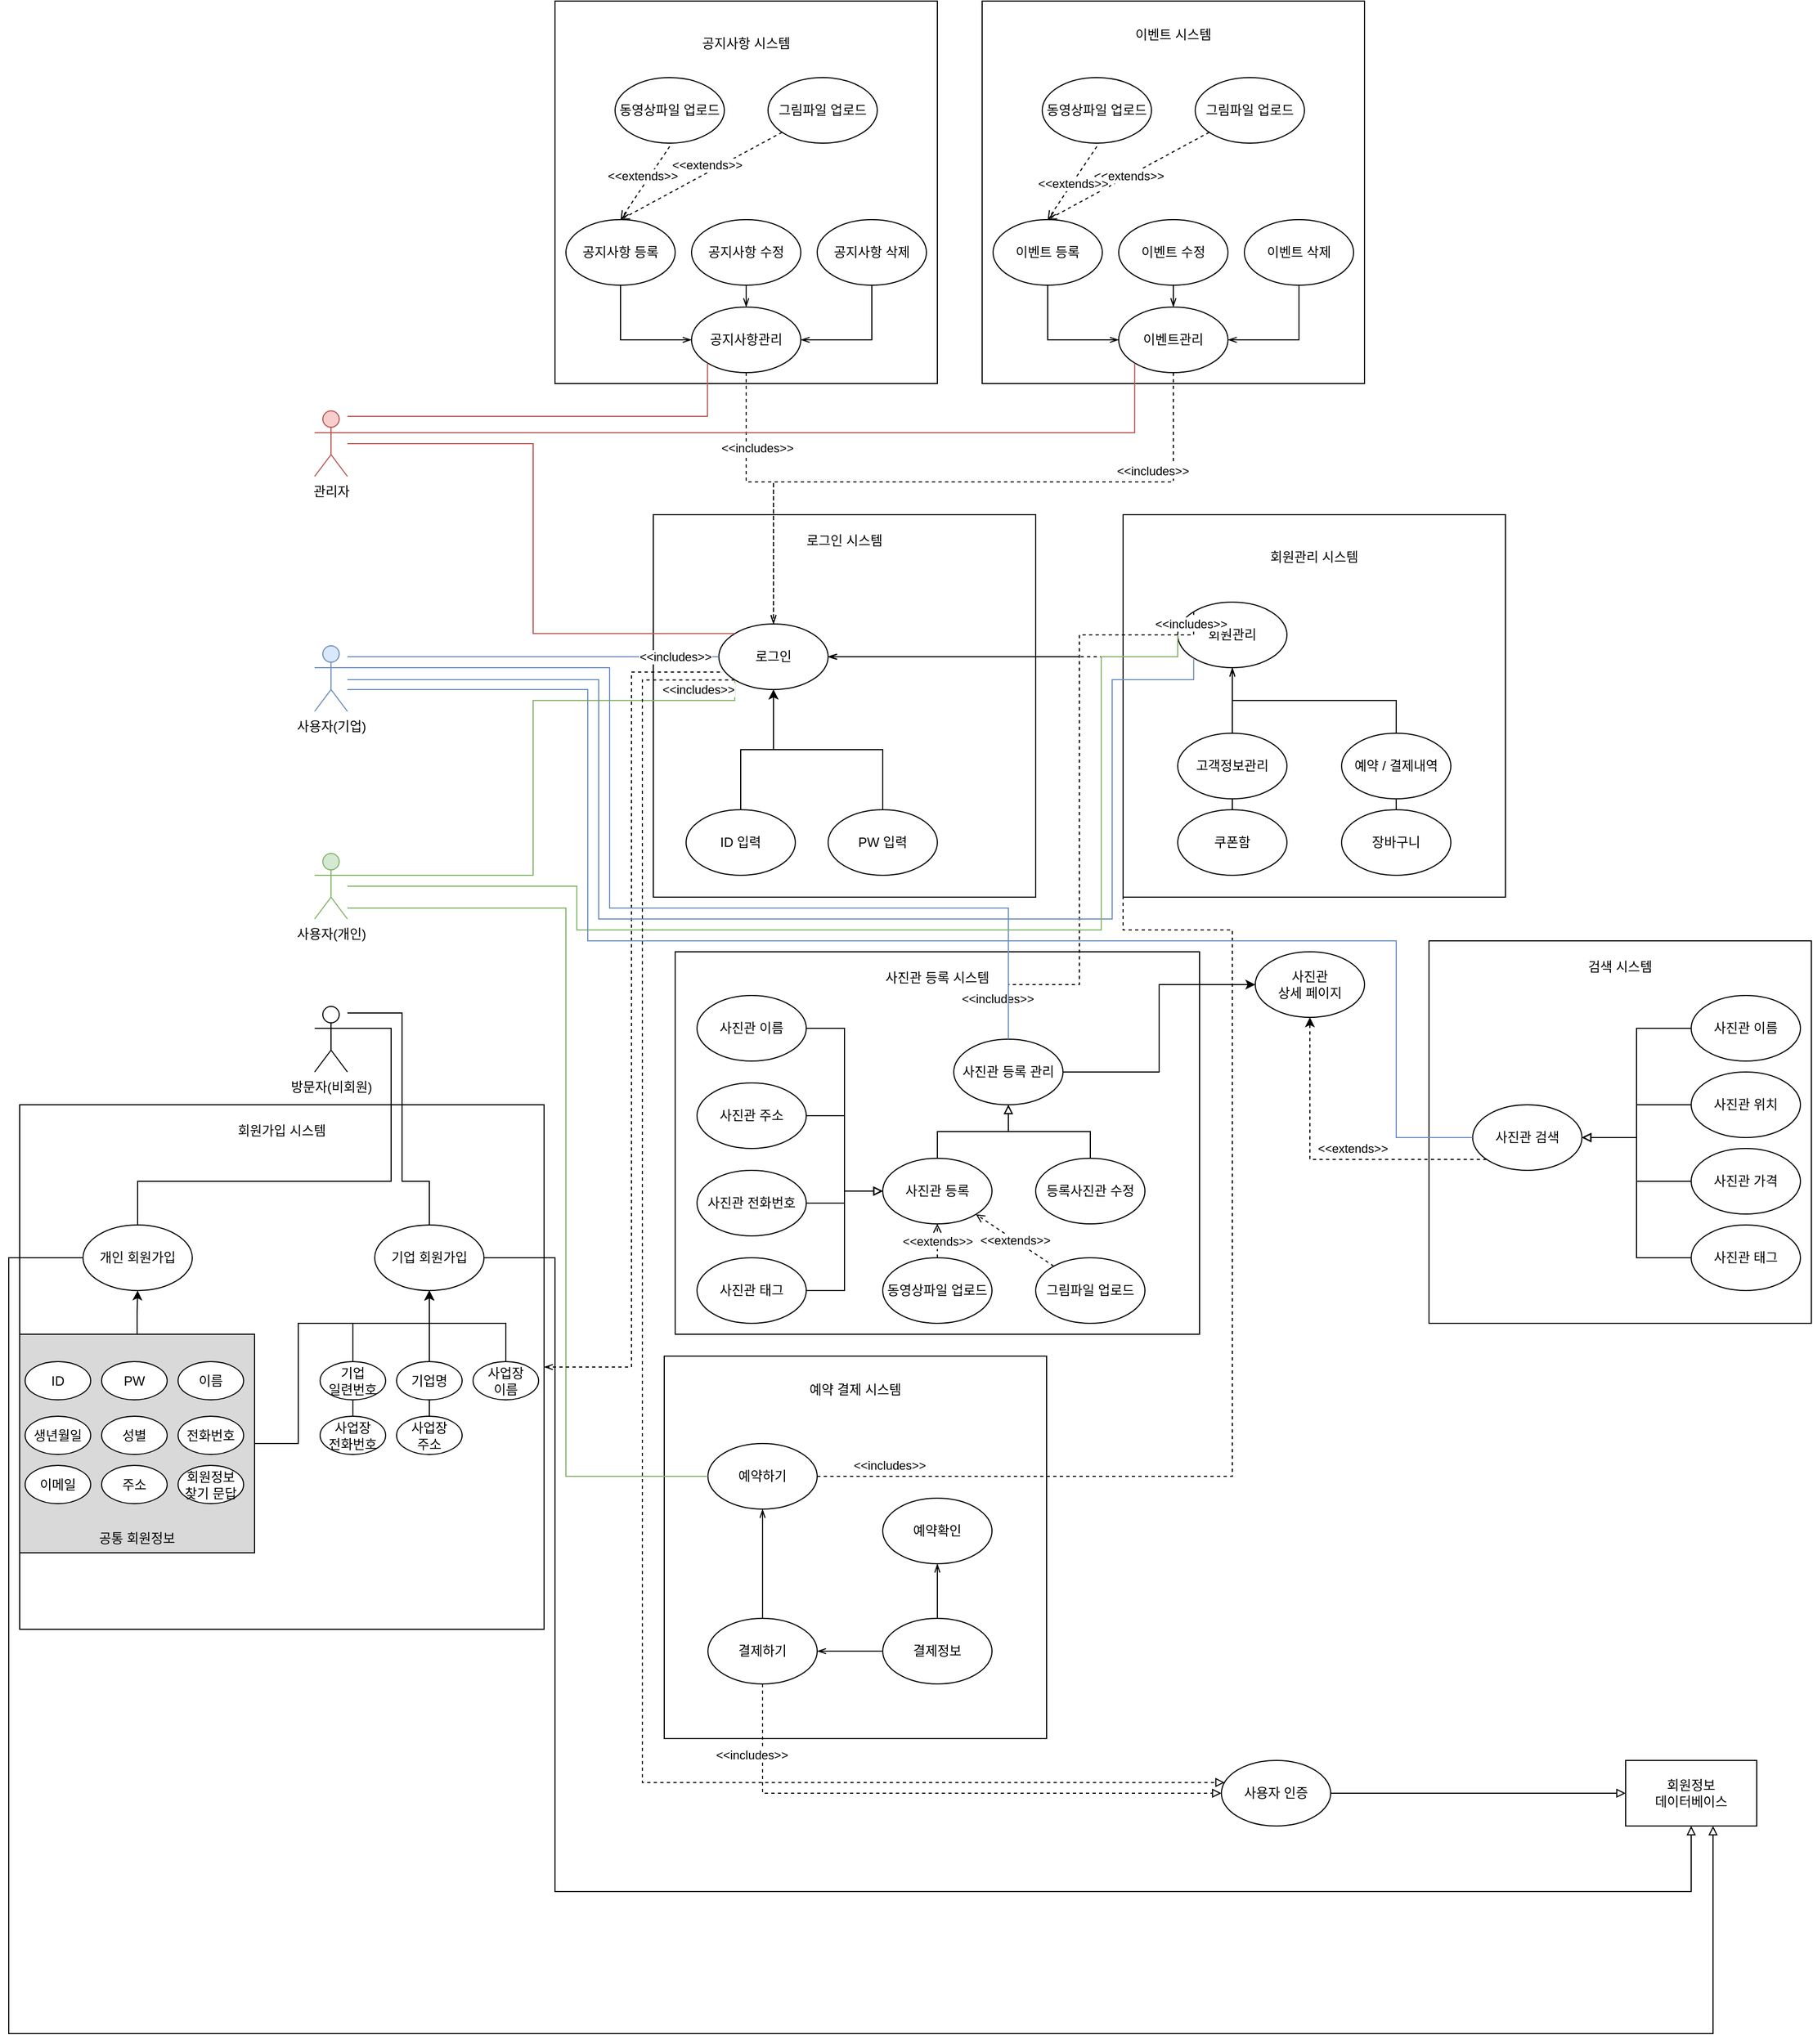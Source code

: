 <mxfile version="14.7.4" type="device"><diagram id="x9qQcysAkOWrziMEqkm0" name="Page-1"><mxGraphModel dx="1955" dy="1703" grid="1" gridSize="10" guides="1" tooltips="1" connect="1" arrows="1" fold="1" page="1" pageScale="1" pageWidth="2000" pageHeight="2000" math="0" shadow="0"><root><mxCell id="0"/><mxCell id="1" parent="0"/><mxCell id="ls3G6-UXliYWDtxMFKxT-74" value="" style="group" vertex="1" connectable="0" parent="1"><mxGeometry x="690" y="540" width="350" height="350" as="geometry"/></mxCell><mxCell id="ls3G6-UXliYWDtxMFKxT-31" value="로그인 시스템&lt;br&gt;&lt;br&gt;&lt;br&gt;&lt;br&gt;&lt;br&gt;&lt;br&gt;&lt;br&gt;&lt;br&gt;&lt;br&gt;&lt;br&gt;&lt;br&gt;&lt;br&gt;&lt;br&gt;&lt;br&gt;&lt;br&gt;&lt;br&gt;&lt;br&gt;&lt;br&gt;&lt;br&gt;&lt;br&gt;&lt;br&gt;&lt;br&gt;" style="rounded=0;whiteSpace=wrap;html=1;" vertex="1" parent="ls3G6-UXliYWDtxMFKxT-74"><mxGeometry width="350" height="350" as="geometry"/></mxCell><mxCell id="ls3G6-UXliYWDtxMFKxT-61" value="로그인" style="ellipse;whiteSpace=wrap;html=1;" vertex="1" parent="ls3G6-UXliYWDtxMFKxT-74"><mxGeometry x="60" y="100" width="100" height="60" as="geometry"/></mxCell><mxCell id="ls3G6-UXliYWDtxMFKxT-65" style="edgeStyle=orthogonalEdgeStyle;rounded=0;orthogonalLoop=1;jettySize=auto;html=1;entryX=0.5;entryY=1;entryDx=0;entryDy=0;" edge="1" parent="ls3G6-UXliYWDtxMFKxT-74" source="ls3G6-UXliYWDtxMFKxT-62" target="ls3G6-UXliYWDtxMFKxT-61"><mxGeometry relative="1" as="geometry"/></mxCell><mxCell id="ls3G6-UXliYWDtxMFKxT-62" value="ID 입력" style="ellipse;whiteSpace=wrap;html=1;" vertex="1" parent="ls3G6-UXliYWDtxMFKxT-74"><mxGeometry x="30" y="270" width="100" height="60" as="geometry"/></mxCell><mxCell id="ls3G6-UXliYWDtxMFKxT-64" value="" style="edgeStyle=orthogonalEdgeStyle;rounded=0;orthogonalLoop=1;jettySize=auto;html=1;" edge="1" parent="ls3G6-UXliYWDtxMFKxT-74" source="ls3G6-UXliYWDtxMFKxT-63" target="ls3G6-UXliYWDtxMFKxT-61"><mxGeometry relative="1" as="geometry"/></mxCell><mxCell id="ls3G6-UXliYWDtxMFKxT-63" value="PW 입력" style="ellipse;whiteSpace=wrap;html=1;" vertex="1" parent="ls3G6-UXliYWDtxMFKxT-74"><mxGeometry x="160" y="270" width="100" height="60" as="geometry"/></mxCell><mxCell id="ls3G6-UXliYWDtxMFKxT-104" value="" style="group" vertex="1" connectable="0" parent="1"><mxGeometry x="110" y="1080" width="480" height="480" as="geometry"/></mxCell><mxCell id="ls3G6-UXliYWDtxMFKxT-5" value="회원가입 시스템&lt;br&gt;&lt;br&gt;&lt;br&gt;&lt;br&gt;&lt;br&gt;&lt;br&gt;&lt;br&gt;&lt;br&gt;&lt;br&gt;&lt;br&gt;&lt;br&gt;&lt;br&gt;&lt;br&gt;&lt;br&gt;&lt;br&gt;&lt;br&gt;&lt;br&gt;&lt;br&gt;&lt;br&gt;&lt;br&gt;&lt;br&gt;&lt;br&gt;&lt;br&gt;&lt;br&gt;&lt;br&gt;&lt;br&gt;&lt;br&gt;&lt;br&gt;&lt;br&gt;&lt;br&gt;&lt;br&gt;" style="rounded=0;whiteSpace=wrap;html=1;" vertex="1" parent="ls3G6-UXliYWDtxMFKxT-104"><mxGeometry width="480" height="480" as="geometry"/></mxCell><mxCell id="ls3G6-UXliYWDtxMFKxT-58" value="&lt;br&gt;&lt;br&gt;&lt;br&gt;&lt;br&gt;&lt;br&gt;&lt;br&gt;&lt;br&gt;&lt;br&gt;&lt;br&gt;&lt;br&gt;&lt;br&gt;&lt;br&gt;공통 회원정보" style="rounded=0;whiteSpace=wrap;html=1;fillColor=#D9D9D9;" vertex="1" parent="ls3G6-UXliYWDtxMFKxT-104"><mxGeometry y="210" width="215" height="200" as="geometry"/></mxCell><mxCell id="ls3G6-UXliYWDtxMFKxT-29" value="개인 회원가입" style="ellipse;whiteSpace=wrap;html=1;" vertex="1" parent="ls3G6-UXliYWDtxMFKxT-104"><mxGeometry x="58" y="110" width="100" height="60" as="geometry"/></mxCell><mxCell id="ls3G6-UXliYWDtxMFKxT-60" style="edgeStyle=orthogonalEdgeStyle;rounded=0;orthogonalLoop=1;jettySize=auto;html=1;exitX=0.5;exitY=0;exitDx=0;exitDy=0;entryX=0.5;entryY=1;entryDx=0;entryDy=0;" edge="1" parent="ls3G6-UXliYWDtxMFKxT-104" source="ls3G6-UXliYWDtxMFKxT-58" target="ls3G6-UXliYWDtxMFKxT-29"><mxGeometry relative="1" as="geometry"><Array as="points"><mxPoint x="108" y="190"/></Array></mxGeometry></mxCell><mxCell id="ls3G6-UXliYWDtxMFKxT-30" value="기업 회원가입" style="ellipse;whiteSpace=wrap;html=1;" vertex="1" parent="ls3G6-UXliYWDtxMFKxT-104"><mxGeometry x="325" y="110" width="100" height="60" as="geometry"/></mxCell><mxCell id="ls3G6-UXliYWDtxMFKxT-59" style="edgeStyle=orthogonalEdgeStyle;rounded=0;orthogonalLoop=1;jettySize=auto;html=1;exitX=1;exitY=0.5;exitDx=0;exitDy=0;entryX=0.5;entryY=1;entryDx=0;entryDy=0;" edge="1" parent="ls3G6-UXliYWDtxMFKxT-104" source="ls3G6-UXliYWDtxMFKxT-58" target="ls3G6-UXliYWDtxMFKxT-30"><mxGeometry relative="1" as="geometry"><Array as="points"><mxPoint x="255" y="310"/><mxPoint x="255" y="200"/><mxPoint x="375" y="200"/></Array></mxGeometry></mxCell><mxCell id="ls3G6-UXliYWDtxMFKxT-36" value="이메일" style="ellipse;whiteSpace=wrap;html=1;" vertex="1" parent="ls3G6-UXliYWDtxMFKxT-104"><mxGeometry x="5" y="330" width="60" height="35" as="geometry"/></mxCell><mxCell id="ls3G6-UXliYWDtxMFKxT-38" value="주소" style="ellipse;whiteSpace=wrap;html=1;" vertex="1" parent="ls3G6-UXliYWDtxMFKxT-104"><mxGeometry x="75" y="330" width="60" height="35" as="geometry"/></mxCell><mxCell id="ls3G6-UXliYWDtxMFKxT-39" value="성별" style="ellipse;whiteSpace=wrap;html=1;" vertex="1" parent="ls3G6-UXliYWDtxMFKxT-104"><mxGeometry x="75" y="285" width="60" height="35" as="geometry"/></mxCell><mxCell id="ls3G6-UXliYWDtxMFKxT-40" value="회원정보 찾기 문답" style="ellipse;whiteSpace=wrap;html=1;" vertex="1" parent="ls3G6-UXliYWDtxMFKxT-104"><mxGeometry x="145" y="330" width="60" height="35" as="geometry"/></mxCell><mxCell id="ls3G6-UXliYWDtxMFKxT-33" value="PW" style="ellipse;whiteSpace=wrap;html=1;" vertex="1" parent="ls3G6-UXliYWDtxMFKxT-104"><mxGeometry x="75" y="235" width="60" height="35" as="geometry"/></mxCell><mxCell id="ls3G6-UXliYWDtxMFKxT-34" value="이름" style="ellipse;whiteSpace=wrap;html=1;" vertex="1" parent="ls3G6-UXliYWDtxMFKxT-104"><mxGeometry x="145" y="235" width="60" height="35" as="geometry"/></mxCell><mxCell id="ls3G6-UXliYWDtxMFKxT-37" value="전화번호" style="ellipse;whiteSpace=wrap;html=1;" vertex="1" parent="ls3G6-UXliYWDtxMFKxT-104"><mxGeometry x="145" y="285" width="60" height="35" as="geometry"/></mxCell><mxCell id="ls3G6-UXliYWDtxMFKxT-35" value="생년월일" style="ellipse;whiteSpace=wrap;html=1;" vertex="1" parent="ls3G6-UXliYWDtxMFKxT-104"><mxGeometry x="5" y="285" width="60" height="35" as="geometry"/></mxCell><mxCell id="ls3G6-UXliYWDtxMFKxT-32" value="ID" style="ellipse;whiteSpace=wrap;html=1;" vertex="1" parent="ls3G6-UXliYWDtxMFKxT-104"><mxGeometry x="5" y="235" width="60" height="35" as="geometry"/></mxCell><mxCell id="ls3G6-UXliYWDtxMFKxT-56" style="edgeStyle=orthogonalEdgeStyle;rounded=0;orthogonalLoop=1;jettySize=auto;html=1;exitX=0.5;exitY=0;exitDx=0;exitDy=0;entryX=0.5;entryY=1;entryDx=0;entryDy=0;" edge="1" parent="ls3G6-UXliYWDtxMFKxT-104" source="ls3G6-UXliYWDtxMFKxT-51" target="ls3G6-UXliYWDtxMFKxT-30"><mxGeometry relative="1" as="geometry"/></mxCell><mxCell id="ls3G6-UXliYWDtxMFKxT-51" value="사업장&lt;br&gt;주소" style="ellipse;whiteSpace=wrap;html=1;" vertex="1" parent="ls3G6-UXliYWDtxMFKxT-104"><mxGeometry x="345" y="285" width="60" height="35" as="geometry"/></mxCell><mxCell id="ls3G6-UXliYWDtxMFKxT-57" style="edgeStyle=orthogonalEdgeStyle;rounded=0;orthogonalLoop=1;jettySize=auto;html=1;exitX=0.5;exitY=0;exitDx=0;exitDy=0;entryX=0.5;entryY=1;entryDx=0;entryDy=0;" edge="1" parent="ls3G6-UXliYWDtxMFKxT-104" source="ls3G6-UXliYWDtxMFKxT-52" target="ls3G6-UXliYWDtxMFKxT-30"><mxGeometry relative="1" as="geometry"><Array as="points"><mxPoint x="445" y="200"/><mxPoint x="375" y="200"/></Array></mxGeometry></mxCell><mxCell id="ls3G6-UXliYWDtxMFKxT-52" value="사업장&lt;br&gt;이름" style="ellipse;whiteSpace=wrap;html=1;" vertex="1" parent="ls3G6-UXliYWDtxMFKxT-104"><mxGeometry x="415" y="235" width="60" height="35" as="geometry"/></mxCell><mxCell id="ls3G6-UXliYWDtxMFKxT-55" style="edgeStyle=orthogonalEdgeStyle;rounded=0;orthogonalLoop=1;jettySize=auto;html=1;exitX=0.5;exitY=0;exitDx=0;exitDy=0;entryX=0.5;entryY=1;entryDx=0;entryDy=0;" edge="1" parent="ls3G6-UXliYWDtxMFKxT-104" source="ls3G6-UXliYWDtxMFKxT-53" target="ls3G6-UXliYWDtxMFKxT-30"><mxGeometry relative="1" as="geometry"><Array as="points"><mxPoint x="305" y="200"/><mxPoint x="375" y="200"/></Array></mxGeometry></mxCell><mxCell id="ls3G6-UXliYWDtxMFKxT-53" value="사업장&lt;br&gt;전화번호" style="ellipse;whiteSpace=wrap;html=1;" vertex="1" parent="ls3G6-UXliYWDtxMFKxT-104"><mxGeometry x="275" y="285" width="60" height="35" as="geometry"/></mxCell><mxCell id="ls3G6-UXliYWDtxMFKxT-54" value="기업&lt;br&gt;일련번호" style="ellipse;whiteSpace=wrap;html=1;" vertex="1" parent="ls3G6-UXliYWDtxMFKxT-104"><mxGeometry x="275" y="235" width="60" height="35" as="geometry"/></mxCell><mxCell id="ls3G6-UXliYWDtxMFKxT-50" value="기업명" style="ellipse;whiteSpace=wrap;html=1;" vertex="1" parent="ls3G6-UXliYWDtxMFKxT-104"><mxGeometry x="345" y="235" width="60" height="35" as="geometry"/></mxCell><mxCell id="ls3G6-UXliYWDtxMFKxT-105" value="" style="group" vertex="1" connectable="0" parent="1"><mxGeometry x="700" y="1310" width="350" height="350" as="geometry"/></mxCell><mxCell id="ls3G6-UXliYWDtxMFKxT-4" value="예약 결제 시스템&lt;br&gt;&lt;br&gt;&lt;br&gt;&lt;br&gt;&lt;br&gt;&lt;br&gt;&lt;br&gt;&lt;br&gt;&lt;br&gt;&lt;br&gt;&lt;br&gt;&lt;br&gt;&lt;br&gt;&lt;br&gt;&lt;br&gt;&lt;br&gt;&lt;br&gt;&lt;br&gt;&lt;br&gt;&lt;br&gt;&lt;br&gt;" style="rounded=0;whiteSpace=wrap;html=1;" vertex="1" parent="ls3G6-UXliYWDtxMFKxT-105"><mxGeometry width="350" height="350" as="geometry"/></mxCell><mxCell id="ls3G6-UXliYWDtxMFKxT-99" value="예약하기" style="ellipse;whiteSpace=wrap;html=1;" vertex="1" parent="ls3G6-UXliYWDtxMFKxT-105"><mxGeometry x="40" y="80" width="100" height="60" as="geometry"/></mxCell><mxCell id="ls3G6-UXliYWDtxMFKxT-101" value="" style="rounded=0;orthogonalLoop=1;jettySize=auto;html=1;entryX=0.5;entryY=1;entryDx=0;entryDy=0;endArrow=openThin;endFill=0;" edge="1" parent="ls3G6-UXliYWDtxMFKxT-105" source="ls3G6-UXliYWDtxMFKxT-100" target="ls3G6-UXliYWDtxMFKxT-99"><mxGeometry relative="1" as="geometry"/></mxCell><mxCell id="ls3G6-UXliYWDtxMFKxT-100" value="결제하기" style="ellipse;whiteSpace=wrap;html=1;" vertex="1" parent="ls3G6-UXliYWDtxMFKxT-105"><mxGeometry x="40" y="240" width="100" height="60" as="geometry"/></mxCell><mxCell id="ls3G6-UXliYWDtxMFKxT-103" style="edgeStyle=none;rounded=0;orthogonalLoop=1;jettySize=auto;html=1;entryX=1;entryY=0.5;entryDx=0;entryDy=0;endArrow=openThin;endFill=0;" edge="1" parent="ls3G6-UXliYWDtxMFKxT-105" source="ls3G6-UXliYWDtxMFKxT-102" target="ls3G6-UXliYWDtxMFKxT-100"><mxGeometry relative="1" as="geometry"/></mxCell><mxCell id="ls3G6-UXliYWDtxMFKxT-102" value="결제정보" style="ellipse;whiteSpace=wrap;html=1;" vertex="1" parent="ls3G6-UXliYWDtxMFKxT-105"><mxGeometry x="200" y="240" width="100" height="60" as="geometry"/></mxCell><mxCell id="ls3G6-UXliYWDtxMFKxT-142" value="예약확인" style="ellipse;whiteSpace=wrap;html=1;" vertex="1" parent="ls3G6-UXliYWDtxMFKxT-105"><mxGeometry x="200" y="130" width="100" height="60" as="geometry"/></mxCell><mxCell id="ls3G6-UXliYWDtxMFKxT-143" style="edgeStyle=orthogonalEdgeStyle;rounded=0;orthogonalLoop=1;jettySize=auto;html=1;exitX=0.5;exitY=0;exitDx=0;exitDy=0;startArrow=none;startFill=0;endArrow=openThin;endFill=0;entryX=0.5;entryY=1;entryDx=0;entryDy=0;" edge="1" parent="ls3G6-UXliYWDtxMFKxT-105" source="ls3G6-UXliYWDtxMFKxT-102" target="ls3G6-UXliYWDtxMFKxT-142"><mxGeometry relative="1" as="geometry"><mxPoint x="250.588" y="190.0" as="targetPoint"/></mxGeometry></mxCell><mxCell id="ls3G6-UXliYWDtxMFKxT-173" style="edgeStyle=orthogonalEdgeStyle;rounded=0;orthogonalLoop=1;jettySize=auto;html=1;entryX=0;entryY=0.5;entryDx=0;entryDy=0;startArrow=none;startFill=0;endArrow=none;endFill=0;fillColor=#dae8fc;strokeColor=#6c8ebf;" edge="1" parent="1" source="ls3G6-UXliYWDtxMFKxT-107" target="ls3G6-UXliYWDtxMFKxT-61"><mxGeometry relative="1" as="geometry"><Array as="points"><mxPoint x="530" y="670"/><mxPoint x="530" y="670"/></Array></mxGeometry></mxCell><mxCell id="ls3G6-UXliYWDtxMFKxT-107" value="사용자(기업)" style="shape=umlActor;verticalLabelPosition=bottom;verticalAlign=top;html=1;outlineConnect=0;fillColor=#dae8fc;strokeColor=#6c8ebf;" vertex="1" parent="1"><mxGeometry x="380" y="660" width="30" height="60" as="geometry"/></mxCell><mxCell id="ls3G6-UXliYWDtxMFKxT-175" style="edgeStyle=orthogonalEdgeStyle;rounded=0;orthogonalLoop=1;jettySize=auto;html=1;entryX=0;entryY=1;entryDx=0;entryDy=0;startArrow=none;startFill=0;endArrow=none;endFill=0;exitX=1;exitY=0.333;exitDx=0;exitDy=0;exitPerimeter=0;fillColor=#d5e8d4;strokeColor=#82b366;" edge="1" parent="1" source="ls3G6-UXliYWDtxMFKxT-108" target="ls3G6-UXliYWDtxMFKxT-61"><mxGeometry relative="1" as="geometry"><Array as="points"><mxPoint x="580" y="870"/><mxPoint x="580" y="710"/><mxPoint x="765" y="710"/></Array></mxGeometry></mxCell><mxCell id="ls3G6-UXliYWDtxMFKxT-178" style="edgeStyle=orthogonalEdgeStyle;rounded=0;orthogonalLoop=1;jettySize=auto;html=1;entryX=0;entryY=0.5;entryDx=0;entryDy=0;startArrow=none;startFill=0;endArrow=none;endFill=0;fillColor=#d5e8d4;strokeColor=#82b366;" edge="1" parent="1" source="ls3G6-UXliYWDtxMFKxT-108" target="ls3G6-UXliYWDtxMFKxT-99"><mxGeometry relative="1" as="geometry"><Array as="points"><mxPoint x="610" y="900"/><mxPoint x="610" y="1420"/></Array></mxGeometry></mxCell><mxCell id="ls3G6-UXliYWDtxMFKxT-108" value="사용자(개인)" style="shape=umlActor;verticalLabelPosition=bottom;verticalAlign=top;html=1;outlineConnect=0;fillColor=#d5e8d4;strokeColor=#82b366;" vertex="1" parent="1"><mxGeometry x="380" y="850" width="30" height="60" as="geometry"/></mxCell><mxCell id="ls3G6-UXliYWDtxMFKxT-172" style="edgeStyle=orthogonalEdgeStyle;rounded=0;orthogonalLoop=1;jettySize=auto;html=1;entryX=0;entryY=0;entryDx=0;entryDy=0;startArrow=none;startFill=0;endArrow=none;endFill=0;fillColor=#f8cecc;strokeColor=#b85450;" edge="1" parent="1" source="ls3G6-UXliYWDtxMFKxT-109" target="ls3G6-UXliYWDtxMFKxT-61"><mxGeometry relative="1" as="geometry"><Array as="points"><mxPoint x="580" y="475"/><mxPoint x="580" y="649"/></Array></mxGeometry></mxCell><mxCell id="ls3G6-UXliYWDtxMFKxT-109" value="관리자" style="shape=umlActor;verticalLabelPosition=bottom;verticalAlign=top;html=1;outlineConnect=0;fillColor=#f8cecc;strokeColor=#b85450;" vertex="1" parent="1"><mxGeometry x="380" y="445" width="30" height="60" as="geometry"/></mxCell><mxCell id="ls3G6-UXliYWDtxMFKxT-119" value="" style="group" vertex="1" connectable="0" parent="1"><mxGeometry x="1120" y="540" width="350" height="350" as="geometry"/></mxCell><mxCell id="ls3G6-UXliYWDtxMFKxT-117" style="edgeStyle=orthogonalEdgeStyle;rounded=0;orthogonalLoop=1;jettySize=auto;html=1;exitX=0.5;exitY=0;exitDx=0;exitDy=0;endArrow=openThin;endFill=0;" edge="1" parent="ls3G6-UXliYWDtxMFKxT-119" source="ls3G6-UXliYWDtxMFKxT-91"><mxGeometry relative="1" as="geometry"><mxPoint x="100" y="140.0" as="targetPoint"/></mxGeometry></mxCell><mxCell id="ls3G6-UXliYWDtxMFKxT-3" value="회원관리 시스템&lt;br&gt;&lt;br&gt;&lt;br&gt;&lt;br&gt;&lt;br&gt;&lt;br&gt;&lt;br&gt;&lt;br&gt;&lt;br&gt;&lt;br&gt;&lt;br&gt;&lt;br&gt;&lt;br&gt;&lt;br&gt;&lt;br&gt;&lt;br&gt;&lt;br&gt;&lt;br&gt;&lt;br&gt;&lt;br&gt;" style="rounded=0;whiteSpace=wrap;html=1;" vertex="1" parent="ls3G6-UXliYWDtxMFKxT-119"><mxGeometry width="350" height="350" as="geometry"/></mxCell><mxCell id="ls3G6-UXliYWDtxMFKxT-95" value="장바구니" style="ellipse;whiteSpace=wrap;html=1;" vertex="1" parent="ls3G6-UXliYWDtxMFKxT-119"><mxGeometry x="200" y="270" width="100" height="60" as="geometry"/></mxCell><mxCell id="ls3G6-UXliYWDtxMFKxT-112" value="회원관리" style="ellipse;whiteSpace=wrap;html=1;" vertex="1" parent="ls3G6-UXliYWDtxMFKxT-119"><mxGeometry x="50" y="80" width="100" height="60" as="geometry"/></mxCell><mxCell id="ls3G6-UXliYWDtxMFKxT-113" style="edgeStyle=orthogonalEdgeStyle;rounded=0;orthogonalLoop=1;jettySize=auto;html=1;exitX=0.5;exitY=0;exitDx=0;exitDy=0;entryX=0.5;entryY=1;entryDx=0;entryDy=0;endArrow=openThin;endFill=0;" edge="1" parent="ls3G6-UXliYWDtxMFKxT-119" source="ls3G6-UXliYWDtxMFKxT-95" target="ls3G6-UXliYWDtxMFKxT-112"><mxGeometry as="geometry"><Array as="points"><mxPoint x="250" y="170"/><mxPoint x="100" y="170"/></Array></mxGeometry></mxCell><mxCell id="ls3G6-UXliYWDtxMFKxT-92" value="예약 / 결제내역" style="ellipse;whiteSpace=wrap;html=1;" vertex="1" parent="ls3G6-UXliYWDtxMFKxT-119"><mxGeometry x="200" y="200" width="100" height="60" as="geometry"/></mxCell><mxCell id="ls3G6-UXliYWDtxMFKxT-118" style="edgeStyle=orthogonalEdgeStyle;rounded=0;orthogonalLoop=1;jettySize=auto;html=1;exitX=0.5;exitY=0;exitDx=0;exitDy=0;entryX=0.5;entryY=1;entryDx=0;entryDy=0;endArrow=openThin;endFill=0;" edge="1" parent="ls3G6-UXliYWDtxMFKxT-119" source="ls3G6-UXliYWDtxMFKxT-91" target="ls3G6-UXliYWDtxMFKxT-112"><mxGeometry relative="1" as="geometry"/></mxCell><mxCell id="ls3G6-UXliYWDtxMFKxT-91" value="쿠폰함" style="ellipse;whiteSpace=wrap;html=1;" vertex="1" parent="ls3G6-UXliYWDtxMFKxT-119"><mxGeometry x="50" y="270" width="100" height="60" as="geometry"/></mxCell><mxCell id="ls3G6-UXliYWDtxMFKxT-94" value="고객정보관리" style="ellipse;whiteSpace=wrap;html=1;" vertex="1" parent="ls3G6-UXliYWDtxMFKxT-119"><mxGeometry x="50" y="200" width="100" height="60" as="geometry"/></mxCell><mxCell id="ls3G6-UXliYWDtxMFKxT-136" value="&amp;lt;&amp;lt;includes&amp;gt;&amp;gt;" style="edgeStyle=orthogonalEdgeStyle;rounded=0;orthogonalLoop=1;jettySize=auto;html=1;entryX=1;entryY=0.5;entryDx=0;entryDy=0;dashed=1;startArrow=none;startFill=0;endArrow=openThin;endFill=0;exitX=0;exitY=0;exitDx=0;exitDy=0;" edge="1" parent="1" source="ls3G6-UXliYWDtxMFKxT-112" target="ls3G6-UXliYWDtxMFKxT-61"><mxGeometry x="-0.873" y="-10" relative="1" as="geometry"><Array as="points"><mxPoint x="1080" y="650"/><mxPoint x="1080" y="670"/></Array><mxPoint as="offset"/></mxGeometry></mxCell><mxCell id="ls3G6-UXliYWDtxMFKxT-138" value="&amp;lt;&amp;lt;includes&amp;gt;&amp;gt;" style="edgeStyle=orthogonalEdgeStyle;rounded=0;orthogonalLoop=1;jettySize=auto;html=1;entryX=1;entryY=0.5;entryDx=0;entryDy=0;dashed=1;startArrow=none;startFill=0;endArrow=openThin;endFill=0;" edge="1" parent="1" source="ls3G6-UXliYWDtxMFKxT-99" target="ls3G6-UXliYWDtxMFKxT-61"><mxGeometry x="-0.911" y="10" relative="1" as="geometry"><Array as="points"><mxPoint x="1220" y="1420"/><mxPoint x="1220" y="920"/><mxPoint x="1120" y="920"/><mxPoint x="1120" y="670"/></Array><mxPoint x="-1" as="offset"/></mxGeometry></mxCell><mxCell id="ls3G6-UXliYWDtxMFKxT-182" style="edgeStyle=orthogonalEdgeStyle;rounded=0;orthogonalLoop=1;jettySize=auto;html=1;entryX=0;entryY=0.5;entryDx=0;entryDy=0;startArrow=none;startFill=0;endArrow=block;endFill=0;" edge="1" parent="1" source="ls3G6-UXliYWDtxMFKxT-98" target="ls3G6-UXliYWDtxMFKxT-181"><mxGeometry relative="1" as="geometry"/></mxCell><mxCell id="ls3G6-UXliYWDtxMFKxT-98" value="사용자 인증" style="ellipse;whiteSpace=wrap;html=1;" vertex="1" parent="1"><mxGeometry x="1210" y="1680" width="100" height="60" as="geometry"/></mxCell><mxCell id="ls3G6-UXliYWDtxMFKxT-139" value="&amp;lt;&amp;lt;includes&amp;gt;&amp;gt;" style="edgeStyle=orthogonalEdgeStyle;rounded=0;orthogonalLoop=1;jettySize=auto;html=1;entryX=0;entryY=0.5;entryDx=0;entryDy=0;dashed=1;startArrow=none;startFill=0;endArrow=block;endFill=0;" edge="1" parent="1" source="ls3G6-UXliYWDtxMFKxT-100" target="ls3G6-UXliYWDtxMFKxT-98"><mxGeometry x="-0.75" y="-10" relative="1" as="geometry"><Array as="points"><mxPoint x="790" y="1710"/></Array><mxPoint as="offset"/></mxGeometry></mxCell><mxCell id="ls3G6-UXliYWDtxMFKxT-145" value="" style="group" vertex="1" connectable="0" parent="1"><mxGeometry x="1400" y="930" width="350" height="350" as="geometry"/></mxCell><mxCell id="ls3G6-UXliYWDtxMFKxT-6" value="검색 시스템&lt;br&gt;&lt;br&gt;&lt;br&gt;&lt;br&gt;&lt;br&gt;&lt;br&gt;&lt;br&gt;&lt;br&gt;&lt;br&gt;&lt;br&gt;&lt;br&gt;&lt;br&gt;&lt;br&gt;&lt;br&gt;&lt;br&gt;&lt;br&gt;&lt;br&gt;&lt;br&gt;&lt;br&gt;&lt;br&gt;&lt;br&gt;&lt;br&gt;" style="rounded=0;whiteSpace=wrap;html=1;" vertex="1" parent="ls3G6-UXliYWDtxMFKxT-145"><mxGeometry width="350" height="350" as="geometry"/></mxCell><mxCell id="ls3G6-UXliYWDtxMFKxT-18" value="사진관 이름" style="ellipse;whiteSpace=wrap;html=1;" vertex="1" parent="ls3G6-UXliYWDtxMFKxT-145"><mxGeometry x="240" y="50" width="100" height="60" as="geometry"/></mxCell><mxCell id="ls3G6-UXliYWDtxMFKxT-19" value="사진관 검색" style="ellipse;whiteSpace=wrap;html=1;" vertex="1" parent="ls3G6-UXliYWDtxMFKxT-145"><mxGeometry x="40" y="150" width="100" height="60" as="geometry"/></mxCell><mxCell id="ls3G6-UXliYWDtxMFKxT-17" style="edgeStyle=orthogonalEdgeStyle;rounded=0;orthogonalLoop=1;jettySize=auto;html=1;exitX=0;exitY=0.5;exitDx=0;exitDy=0;entryX=1;entryY=0.5;entryDx=0;entryDy=0;startArrow=none;startFill=0;endArrow=block;endFill=0;" edge="1" parent="ls3G6-UXliYWDtxMFKxT-145" source="ls3G6-UXliYWDtxMFKxT-18" target="ls3G6-UXliYWDtxMFKxT-19"><mxGeometry as="geometry"/></mxCell><mxCell id="ls3G6-UXliYWDtxMFKxT-20" value="사진관 가격" style="ellipse;whiteSpace=wrap;html=1;" vertex="1" parent="ls3G6-UXliYWDtxMFKxT-145"><mxGeometry x="240" y="190" width="100" height="60" as="geometry"/></mxCell><mxCell id="ls3G6-UXliYWDtxMFKxT-21" value="사진관 위치" style="ellipse;whiteSpace=wrap;html=1;" vertex="1" parent="ls3G6-UXliYWDtxMFKxT-145"><mxGeometry x="240" y="120" width="100" height="60" as="geometry"/></mxCell><mxCell id="ls3G6-UXliYWDtxMFKxT-22" value="사진관 태그" style="ellipse;whiteSpace=wrap;html=1;" vertex="1" parent="ls3G6-UXliYWDtxMFKxT-145"><mxGeometry x="240" y="260" width="100" height="60" as="geometry"/></mxCell><mxCell id="ls3G6-UXliYWDtxMFKxT-24" style="edgeStyle=orthogonalEdgeStyle;rounded=0;orthogonalLoop=1;jettySize=auto;html=1;exitX=0;exitY=0.5;exitDx=0;exitDy=0;entryX=1;entryY=0.5;entryDx=0;entryDy=0;startArrow=none;startFill=0;endArrow=block;endFill=0;" edge="1" parent="ls3G6-UXliYWDtxMFKxT-145" source="ls3G6-UXliYWDtxMFKxT-21" target="ls3G6-UXliYWDtxMFKxT-19"><mxGeometry as="geometry"><mxPoint x="250" y="90" as="sourcePoint"/><mxPoint x="150" y="190" as="targetPoint"/></mxGeometry></mxCell><mxCell id="ls3G6-UXliYWDtxMFKxT-25" style="edgeStyle=orthogonalEdgeStyle;rounded=0;orthogonalLoop=1;jettySize=auto;html=1;exitX=0;exitY=0.5;exitDx=0;exitDy=0;startArrow=none;startFill=0;endArrow=block;endFill=0;" edge="1" parent="ls3G6-UXliYWDtxMFKxT-145" source="ls3G6-UXliYWDtxMFKxT-20"><mxGeometry as="geometry"><mxPoint x="250" y="160" as="sourcePoint"/><mxPoint x="140" y="180" as="targetPoint"/><Array as="points"><mxPoint x="190" y="220"/><mxPoint x="190" y="180"/></Array></mxGeometry></mxCell><mxCell id="ls3G6-UXliYWDtxMFKxT-26" style="edgeStyle=orthogonalEdgeStyle;rounded=0;orthogonalLoop=1;jettySize=auto;html=1;exitX=0;exitY=0.5;exitDx=0;exitDy=0;startArrow=none;startFill=0;endArrow=block;endFill=0;entryX=1;entryY=0.5;entryDx=0;entryDy=0;" edge="1" parent="ls3G6-UXliYWDtxMFKxT-145" source="ls3G6-UXliYWDtxMFKxT-22" target="ls3G6-UXliYWDtxMFKxT-19"><mxGeometry as="geometry"><mxPoint x="250" y="230" as="sourcePoint"/><mxPoint x="140" y="180" as="targetPoint"/><Array as="points"><mxPoint x="190" y="290"/><mxPoint x="190" y="180"/></Array></mxGeometry></mxCell><mxCell id="ls3G6-UXliYWDtxMFKxT-151" value="사진관 &lt;br&gt;상세 페이지" style="ellipse;whiteSpace=wrap;html=1;" vertex="1" parent="1"><mxGeometry x="1241" y="940" width="100" height="60" as="geometry"/></mxCell><mxCell id="ls3G6-UXliYWDtxMFKxT-152" value="&amp;lt;&amp;lt;extends&amp;gt;&amp;gt;" style="edgeStyle=orthogonalEdgeStyle;rounded=0;orthogonalLoop=1;jettySize=auto;html=1;startArrow=none;startFill=0;endArrow=classic;endFill=1;dashed=1;entryX=0.5;entryY=1;entryDx=0;entryDy=0;" edge="1" parent="1" source="ls3G6-UXliYWDtxMFKxT-19" target="ls3G6-UXliYWDtxMFKxT-151"><mxGeometry x="-0.159" y="-10" relative="1" as="geometry"><mxPoint x="1630" y="1059" as="targetPoint"/><Array as="points"><mxPoint x="1291" y="1130"/></Array><mxPoint as="offset"/></mxGeometry></mxCell><mxCell id="ls3G6-UXliYWDtxMFKxT-157" value="" style="group" vertex="1" connectable="0" parent="1"><mxGeometry x="710" y="940" width="480" height="350" as="geometry"/></mxCell><mxCell id="ls3G6-UXliYWDtxMFKxT-7" value="사진관 등록 시스템&lt;br&gt;&lt;br&gt;&lt;br&gt;&lt;br&gt;&lt;br&gt;&lt;br&gt;&lt;br&gt;&lt;br&gt;&lt;br&gt;&lt;br&gt;&lt;br&gt;&lt;br&gt;&lt;br&gt;&lt;br&gt;&lt;br&gt;&lt;br&gt;&lt;br&gt;&lt;br&gt;&lt;br&gt;&lt;br&gt;&lt;br&gt;&lt;br&gt;" style="rounded=0;whiteSpace=wrap;html=1;" vertex="1" parent="ls3G6-UXliYWDtxMFKxT-157"><mxGeometry width="480" height="350" as="geometry"/></mxCell><mxCell id="ls3G6-UXliYWDtxMFKxT-9" value="사진관 등록" style="ellipse;whiteSpace=wrap;html=1;" vertex="1" parent="ls3G6-UXliYWDtxMFKxT-157"><mxGeometry x="190" y="189" width="100" height="60" as="geometry"/></mxCell><mxCell id="ls3G6-UXliYWDtxMFKxT-10" value="&amp;lt;&amp;lt;extends&amp;gt;&amp;gt;" style="edgeStyle=none;rounded=0;orthogonalLoop=1;jettySize=auto;html=1;endArrow=open;endFill=0;startArrow=none;startFill=0;dashed=1;entryX=1;entryY=1;entryDx=0;entryDy=0;" edge="1" parent="ls3G6-UXliYWDtxMFKxT-157" source="ls3G6-UXliYWDtxMFKxT-11" target="ls3G6-UXliYWDtxMFKxT-9"><mxGeometry x="130" as="geometry"><mxPoint as="offset"/><mxPoint x="390" y="240" as="targetPoint"/></mxGeometry></mxCell><mxCell id="ls3G6-UXliYWDtxMFKxT-11" value="그림파일 업로드" style="ellipse;whiteSpace=wrap;html=1;" vertex="1" parent="ls3G6-UXliYWDtxMFKxT-157"><mxGeometry x="330" y="280" width="100" height="60" as="geometry"/></mxCell><mxCell id="ls3G6-UXliYWDtxMFKxT-12" value="동영상파일 업로드" style="ellipse;whiteSpace=wrap;html=1;" vertex="1" parent="ls3G6-UXliYWDtxMFKxT-157"><mxGeometry x="190" y="280" width="100" height="60" as="geometry"/></mxCell><mxCell id="ls3G6-UXliYWDtxMFKxT-13" value="&amp;lt;&amp;lt;extends&amp;gt;&amp;gt;" style="edgeStyle=none;rounded=0;orthogonalLoop=1;jettySize=auto;html=1;entryX=0.5;entryY=1;entryDx=0;entryDy=0;endArrow=open;endFill=0;startArrow=none;startFill=0;dashed=1;exitX=0.5;exitY=0;exitDx=0;exitDy=0;" edge="1" parent="ls3G6-UXliYWDtxMFKxT-157" source="ls3G6-UXliYWDtxMFKxT-12" target="ls3G6-UXliYWDtxMFKxT-9"><mxGeometry x="130" as="geometry"><mxPoint x="391.36" y="151.949" as="sourcePoint"/><mxPoint x="300" y="165" as="targetPoint"/><mxPoint as="offset"/></mxGeometry></mxCell><mxCell id="ls3G6-UXliYWDtxMFKxT-14" value="등록사진관 수정" style="ellipse;whiteSpace=wrap;html=1;" vertex="1" parent="ls3G6-UXliYWDtxMFKxT-157"><mxGeometry x="330" y="189" width="100" height="60" as="geometry"/></mxCell><mxCell id="ls3G6-UXliYWDtxMFKxT-129" value="사진관 등록 관리" style="ellipse;whiteSpace=wrap;html=1;" vertex="1" parent="ls3G6-UXliYWDtxMFKxT-157"><mxGeometry x="255" y="80" width="100" height="60" as="geometry"/></mxCell><mxCell id="ls3G6-UXliYWDtxMFKxT-130" style="edgeStyle=orthogonalEdgeStyle;rounded=0;orthogonalLoop=1;jettySize=auto;html=1;exitX=0.5;exitY=0;exitDx=0;exitDy=0;entryX=0.5;entryY=1;entryDx=0;entryDy=0;endArrow=block;endFill=0;" edge="1" parent="ls3G6-UXliYWDtxMFKxT-157" source="ls3G6-UXliYWDtxMFKxT-9" target="ls3G6-UXliYWDtxMFKxT-129"><mxGeometry x="130" as="geometry"/></mxCell><mxCell id="ls3G6-UXliYWDtxMFKxT-131" style="edgeStyle=orthogonalEdgeStyle;rounded=0;orthogonalLoop=1;jettySize=auto;html=1;exitX=0.5;exitY=0;exitDx=0;exitDy=0;entryX=0.5;entryY=1;entryDx=0;entryDy=0;endArrow=block;endFill=0;" edge="1" parent="ls3G6-UXliYWDtxMFKxT-157" source="ls3G6-UXliYWDtxMFKxT-14" target="ls3G6-UXliYWDtxMFKxT-129"><mxGeometry x="130" as="geometry"/></mxCell><mxCell id="ls3G6-UXliYWDtxMFKxT-155" value="사진관 전화번호" style="ellipse;whiteSpace=wrap;html=1;" vertex="1" parent="ls3G6-UXliYWDtxMFKxT-157"><mxGeometry x="20" y="200" width="100" height="60" as="geometry"/></mxCell><mxCell id="ls3G6-UXliYWDtxMFKxT-161" style="edgeStyle=orthogonalEdgeStyle;rounded=0;orthogonalLoop=1;jettySize=auto;html=1;entryX=0;entryY=0.5;entryDx=0;entryDy=0;startArrow=none;startFill=0;endArrow=block;endFill=0;" edge="1" parent="ls3G6-UXliYWDtxMFKxT-157" source="ls3G6-UXliYWDtxMFKxT-156" target="ls3G6-UXliYWDtxMFKxT-9"><mxGeometry relative="1" as="geometry"/></mxCell><mxCell id="ls3G6-UXliYWDtxMFKxT-156" value="사진관 태그" style="ellipse;whiteSpace=wrap;html=1;" vertex="1" parent="ls3G6-UXliYWDtxMFKxT-157"><mxGeometry x="20" y="280" width="100" height="60" as="geometry"/></mxCell><mxCell id="ls3G6-UXliYWDtxMFKxT-158" style="edgeStyle=orthogonalEdgeStyle;rounded=0;orthogonalLoop=1;jettySize=auto;html=1;entryX=0;entryY=0.5;entryDx=0;entryDy=0;startArrow=none;startFill=0;endArrow=block;endFill=0;exitX=1;exitY=0.5;exitDx=0;exitDy=0;" edge="1" parent="ls3G6-UXliYWDtxMFKxT-157" source="ls3G6-UXliYWDtxMFKxT-153" target="ls3G6-UXliYWDtxMFKxT-9"><mxGeometry relative="1" as="geometry"/></mxCell><mxCell id="ls3G6-UXliYWDtxMFKxT-153" value="사진관 이름" style="ellipse;whiteSpace=wrap;html=1;" vertex="1" parent="ls3G6-UXliYWDtxMFKxT-157"><mxGeometry x="20" y="40" width="100" height="60" as="geometry"/></mxCell><mxCell id="ls3G6-UXliYWDtxMFKxT-154" value="사진관 주소" style="ellipse;whiteSpace=wrap;html=1;" vertex="1" parent="ls3G6-UXliYWDtxMFKxT-157"><mxGeometry x="20" y="120" width="100" height="60" as="geometry"/></mxCell><mxCell id="ls3G6-UXliYWDtxMFKxT-159" style="edgeStyle=orthogonalEdgeStyle;rounded=0;orthogonalLoop=1;jettySize=auto;html=1;startArrow=none;startFill=0;endArrow=block;endFill=0;entryX=0;entryY=0.5;entryDx=0;entryDy=0;" edge="1" parent="ls3G6-UXliYWDtxMFKxT-157" source="ls3G6-UXliYWDtxMFKxT-154" target="ls3G6-UXliYWDtxMFKxT-9"><mxGeometry relative="1" as="geometry"><mxPoint x="180" y="210" as="targetPoint"/></mxGeometry></mxCell><mxCell id="ls3G6-UXliYWDtxMFKxT-160" style="edgeStyle=orthogonalEdgeStyle;rounded=0;orthogonalLoop=1;jettySize=auto;html=1;startArrow=none;startFill=0;endArrow=block;endFill=0;entryX=0;entryY=0.5;entryDx=0;entryDy=0;" edge="1" parent="ls3G6-UXliYWDtxMFKxT-157" source="ls3G6-UXliYWDtxMFKxT-155" target="ls3G6-UXliYWDtxMFKxT-9"><mxGeometry relative="1" as="geometry"><mxPoint x="190" y="220" as="targetPoint"/></mxGeometry></mxCell><mxCell id="ls3G6-UXliYWDtxMFKxT-165" value="&amp;lt;&amp;lt;includes&amp;gt;&amp;gt;" style="edgeStyle=orthogonalEdgeStyle;rounded=0;orthogonalLoop=1;jettySize=auto;html=1;entryX=1;entryY=0.5;entryDx=0;entryDy=0;dashed=1;startArrow=none;startFill=0;endArrow=openThin;endFill=0;exitX=0.01;exitY=0.733;exitDx=0;exitDy=0;exitPerimeter=0;" edge="1" parent="1" source="ls3G6-UXliYWDtxMFKxT-61" target="ls3G6-UXliYWDtxMFKxT-5"><mxGeometry x="-0.897" y="-14" relative="1" as="geometry"><mxPoint as="offset"/></mxGeometry></mxCell><mxCell id="ls3G6-UXliYWDtxMFKxT-75" value="" style="group" vertex="1" connectable="0" parent="1"><mxGeometry x="600" y="70" width="350" height="350" as="geometry"/></mxCell><mxCell id="ls3G6-UXliYWDtxMFKxT-76" value="공지사항 시스템&lt;br&gt;&lt;br&gt;&lt;br&gt;&lt;br&gt;&lt;br&gt;&lt;br&gt;&lt;br&gt;&lt;br&gt;&lt;br&gt;&lt;br&gt;&lt;br&gt;&lt;br&gt;&lt;br&gt;&lt;br&gt;&lt;br&gt;&lt;br&gt;&lt;br&gt;&lt;br&gt;&lt;br&gt;&lt;br&gt;" style="rounded=0;whiteSpace=wrap;html=1;" vertex="1" parent="ls3G6-UXliYWDtxMFKxT-75"><mxGeometry width="350" height="350" as="geometry"/></mxCell><mxCell id="ls3G6-UXliYWDtxMFKxT-77" value="공지사항 등록" style="ellipse;whiteSpace=wrap;html=1;" vertex="1" parent="ls3G6-UXliYWDtxMFKxT-75"><mxGeometry x="10" y="200" width="100" height="60" as="geometry"/></mxCell><mxCell id="ls3G6-UXliYWDtxMFKxT-78" value="&amp;lt;&amp;lt;extends&amp;gt;&amp;gt;" style="edgeStyle=none;rounded=0;orthogonalLoop=1;jettySize=auto;html=1;endArrow=open;endFill=0;startArrow=none;startFill=0;dashed=1;entryX=0.5;entryY=0;entryDx=0;entryDy=0;" edge="1" parent="ls3G6-UXliYWDtxMFKxT-75" source="ls3G6-UXliYWDtxMFKxT-79" target="ls3G6-UXliYWDtxMFKxT-77"><mxGeometry x="-0.113" y="-6" relative="1" as="geometry"><mxPoint as="offset"/><mxPoint x="-585" y="-690" as="targetPoint"/></mxGeometry></mxCell><mxCell id="ls3G6-UXliYWDtxMFKxT-79" value="그림파일 업로드" style="ellipse;whiteSpace=wrap;html=1;" vertex="1" parent="ls3G6-UXliYWDtxMFKxT-75"><mxGeometry x="195" y="70" width="100" height="60" as="geometry"/></mxCell><mxCell id="ls3G6-UXliYWDtxMFKxT-80" value="동영상파일 업로드" style="ellipse;whiteSpace=wrap;html=1;" vertex="1" parent="ls3G6-UXliYWDtxMFKxT-75"><mxGeometry x="55" y="70" width="100" height="60" as="geometry"/></mxCell><mxCell id="ls3G6-UXliYWDtxMFKxT-81" value="&amp;lt;&amp;lt;extends&amp;gt;&amp;gt;" style="edgeStyle=none;rounded=0;orthogonalLoop=1;jettySize=auto;html=1;entryX=0.5;entryY=0;entryDx=0;entryDy=0;endArrow=open;endFill=0;startArrow=none;startFill=0;dashed=1;" edge="1" parent="ls3G6-UXliYWDtxMFKxT-75" target="ls3G6-UXliYWDtxMFKxT-77"><mxGeometry x="-0.113" y="-6" relative="1" as="geometry"><mxPoint x="105" y="133" as="sourcePoint"/><mxPoint x="-675" y="-765" as="targetPoint"/><mxPoint as="offset"/></mxGeometry></mxCell><mxCell id="ls3G6-UXliYWDtxMFKxT-82" value="공지사항 수정" style="ellipse;whiteSpace=wrap;html=1;" vertex="1" parent="ls3G6-UXliYWDtxMFKxT-75"><mxGeometry x="125" y="200" width="100" height="60" as="geometry"/></mxCell><mxCell id="ls3G6-UXliYWDtxMFKxT-83" value="공지사항 삭제" style="ellipse;whiteSpace=wrap;html=1;" vertex="1" parent="ls3G6-UXliYWDtxMFKxT-75"><mxGeometry x="240" y="200" width="100" height="60" as="geometry"/></mxCell><mxCell id="ls3G6-UXliYWDtxMFKxT-125" style="edgeStyle=orthogonalEdgeStyle;rounded=0;orthogonalLoop=1;jettySize=auto;html=1;exitX=0.5;exitY=1;exitDx=0;exitDy=0;entryX=0;entryY=0.5;entryDx=0;entryDy=0;endArrow=openThin;endFill=0;" edge="1" parent="ls3G6-UXliYWDtxMFKxT-75" target="ls3G6-UXliYWDtxMFKxT-127" source="ls3G6-UXliYWDtxMFKxT-77"><mxGeometry relative="1" as="geometry"><mxPoint x="60" y="260.0" as="sourcePoint"/></mxGeometry></mxCell><mxCell id="ls3G6-UXliYWDtxMFKxT-126" style="edgeStyle=orthogonalEdgeStyle;rounded=0;orthogonalLoop=1;jettySize=auto;html=1;entryX=1;entryY=0.5;entryDx=0;entryDy=0;endArrow=openThin;endFill=0;exitX=0.5;exitY=1;exitDx=0;exitDy=0;" edge="1" parent="ls3G6-UXliYWDtxMFKxT-75" target="ls3G6-UXliYWDtxMFKxT-127" source="ls3G6-UXliYWDtxMFKxT-83"><mxGeometry relative="1" as="geometry"><mxPoint x="290" y="260" as="sourcePoint"/></mxGeometry></mxCell><mxCell id="ls3G6-UXliYWDtxMFKxT-127" value="공지사항관리" style="ellipse;whiteSpace=wrap;html=1;" vertex="1" parent="ls3G6-UXliYWDtxMFKxT-75"><mxGeometry x="125" y="280" width="100" height="60" as="geometry"/></mxCell><mxCell id="ls3G6-UXliYWDtxMFKxT-128" style="edgeStyle=orthogonalEdgeStyle;rounded=0;orthogonalLoop=1;jettySize=auto;html=1;exitX=0.5;exitY=1;exitDx=0;exitDy=0;endArrow=openThin;endFill=0;entryX=0.5;entryY=0;entryDx=0;entryDy=0;" edge="1" parent="ls3G6-UXliYWDtxMFKxT-75" target="ls3G6-UXliYWDtxMFKxT-127" source="ls3G6-UXliYWDtxMFKxT-82"><mxGeometry relative="1" as="geometry"><mxPoint x="-1035.294" y="-1030.0" as="targetPoint"/><mxPoint x="175" y="260.0" as="sourcePoint"/></mxGeometry></mxCell><mxCell id="ls3G6-UXliYWDtxMFKxT-166" value="" style="group" vertex="1" connectable="0" parent="1"><mxGeometry x="991" y="70" width="350" height="350" as="geometry"/></mxCell><mxCell id="ls3G6-UXliYWDtxMFKxT-1" value="이벤트 시스템&lt;br&gt;&lt;br&gt;&lt;br&gt;&lt;br&gt;&lt;br&gt;&lt;br&gt;&lt;br&gt;&lt;br&gt;&lt;br&gt;&lt;br&gt;&lt;br&gt;&lt;br&gt;&lt;br&gt;&lt;br&gt;&lt;br&gt;&lt;br&gt;&lt;br&gt;&lt;br&gt;&lt;br&gt;&lt;br&gt;&lt;br&gt;" style="rounded=0;whiteSpace=wrap;html=1;" vertex="1" parent="ls3G6-UXliYWDtxMFKxT-166"><mxGeometry width="350" height="350" as="geometry"/></mxCell><mxCell id="ls3G6-UXliYWDtxMFKxT-66" value="이벤트 등록" style="ellipse;whiteSpace=wrap;html=1;" vertex="1" parent="ls3G6-UXliYWDtxMFKxT-166"><mxGeometry x="10" y="200" width="100" height="60" as="geometry"/></mxCell><mxCell id="ls3G6-UXliYWDtxMFKxT-67" value="&amp;lt;&amp;lt;extends&amp;gt;&amp;gt;" style="edgeStyle=none;rounded=0;orthogonalLoop=1;jettySize=auto;html=1;endArrow=open;endFill=0;startArrow=none;startFill=0;dashed=1;entryX=0.5;entryY=0;entryDx=0;entryDy=0;" edge="1" parent="ls3G6-UXliYWDtxMFKxT-166" source="ls3G6-UXliYWDtxMFKxT-68" target="ls3G6-UXliYWDtxMFKxT-66"><mxGeometry as="geometry"><mxPoint as="offset"/><mxPoint x="-585" y="-690" as="targetPoint"/></mxGeometry></mxCell><mxCell id="ls3G6-UXliYWDtxMFKxT-68" value="그림파일 업로드" style="ellipse;whiteSpace=wrap;html=1;" vertex="1" parent="ls3G6-UXliYWDtxMFKxT-166"><mxGeometry x="195" y="70" width="100" height="60" as="geometry"/></mxCell><mxCell id="ls3G6-UXliYWDtxMFKxT-69" value="동영상파일 업로드" style="ellipse;whiteSpace=wrap;html=1;" vertex="1" parent="ls3G6-UXliYWDtxMFKxT-166"><mxGeometry x="55" y="70" width="100" height="60" as="geometry"/></mxCell><mxCell id="ls3G6-UXliYWDtxMFKxT-70" value="&amp;lt;&amp;lt;extends&amp;gt;&amp;gt;" style="edgeStyle=none;rounded=0;orthogonalLoop=1;jettySize=auto;html=1;entryX=0.5;entryY=0;entryDx=0;entryDy=0;endArrow=open;endFill=0;startArrow=none;startFill=0;dashed=1;" edge="1" parent="ls3G6-UXliYWDtxMFKxT-166" target="ls3G6-UXliYWDtxMFKxT-66"><mxGeometry as="geometry"><mxPoint x="105" y="133" as="sourcePoint"/><mxPoint x="-675" y="-765" as="targetPoint"/><mxPoint as="offset"/></mxGeometry></mxCell><mxCell id="ls3G6-UXliYWDtxMFKxT-71" value="이벤트 수정" style="ellipse;whiteSpace=wrap;html=1;" vertex="1" parent="ls3G6-UXliYWDtxMFKxT-166"><mxGeometry x="125" y="200" width="100" height="60" as="geometry"/></mxCell><mxCell id="ls3G6-UXliYWDtxMFKxT-72" value="이벤트 삭제" style="ellipse;whiteSpace=wrap;html=1;" vertex="1" parent="ls3G6-UXliYWDtxMFKxT-166"><mxGeometry x="240" y="200" width="100" height="60" as="geometry"/></mxCell><mxCell id="ls3G6-UXliYWDtxMFKxT-120" value="이벤트관리" style="ellipse;whiteSpace=wrap;html=1;" vertex="1" parent="ls3G6-UXliYWDtxMFKxT-166"><mxGeometry x="125" y="280" width="100" height="60" as="geometry"/></mxCell><mxCell id="ls3G6-UXliYWDtxMFKxT-124" style="edgeStyle=orthogonalEdgeStyle;rounded=0;orthogonalLoop=1;jettySize=auto;html=1;exitX=0.5;exitY=1;exitDx=0;exitDy=0;entryX=0;entryY=0.5;entryDx=0;entryDy=0;endArrow=openThin;endFill=0;" edge="1" parent="ls3G6-UXliYWDtxMFKxT-166" source="ls3G6-UXliYWDtxMFKxT-66" target="ls3G6-UXliYWDtxMFKxT-120"><mxGeometry as="geometry"/></mxCell><mxCell id="ls3G6-UXliYWDtxMFKxT-122" style="edgeStyle=orthogonalEdgeStyle;rounded=0;orthogonalLoop=1;jettySize=auto;html=1;exitX=0.5;exitY=1;exitDx=0;exitDy=0;entryX=1;entryY=0.5;entryDx=0;entryDy=0;endArrow=openThin;endFill=0;" edge="1" parent="ls3G6-UXliYWDtxMFKxT-166" source="ls3G6-UXliYWDtxMFKxT-72" target="ls3G6-UXliYWDtxMFKxT-120"><mxGeometry as="geometry"/></mxCell><mxCell id="ls3G6-UXliYWDtxMFKxT-123" style="edgeStyle=orthogonalEdgeStyle;rounded=0;orthogonalLoop=1;jettySize=auto;html=1;exitX=0.5;exitY=1;exitDx=0;exitDy=0;endArrow=openThin;endFill=0;entryX=0.5;entryY=0;entryDx=0;entryDy=0;" edge="1" parent="ls3G6-UXliYWDtxMFKxT-166" source="ls3G6-UXliYWDtxMFKxT-71" target="ls3G6-UXliYWDtxMFKxT-120"><mxGeometry as="geometry"><mxPoint x="174.706" y="280.0" as="targetPoint"/></mxGeometry></mxCell><mxCell id="ls3G6-UXliYWDtxMFKxT-141" value="&amp;lt;&amp;lt;includes&amp;gt;&amp;gt;" style="edgeStyle=orthogonalEdgeStyle;rounded=0;orthogonalLoop=1;jettySize=auto;html=1;exitX=0.5;exitY=1;exitDx=0;exitDy=0;entryX=0.5;entryY=0;entryDx=0;entryDy=0;dashed=1;startArrow=none;startFill=0;endArrow=openThin;endFill=0;" edge="1" parent="1" source="ls3G6-UXliYWDtxMFKxT-127" target="ls3G6-UXliYWDtxMFKxT-61"><mxGeometry x="-0.46" y="10" relative="1" as="geometry"><Array as="points"><mxPoint x="775" y="510"/><mxPoint x="800" y="510"/></Array><mxPoint as="offset"/></mxGeometry></mxCell><mxCell id="ls3G6-UXliYWDtxMFKxT-140" value="&amp;lt;&amp;lt;includes&amp;gt;&amp;gt;" style="edgeStyle=orthogonalEdgeStyle;rounded=0;orthogonalLoop=1;jettySize=auto;html=1;exitX=0.5;exitY=1;exitDx=0;exitDy=0;entryX=0.5;entryY=0;entryDx=0;entryDy=0;startArrow=none;startFill=0;endArrow=openThin;endFill=0;dashed=1;" edge="1" parent="1" source="ls3G6-UXliYWDtxMFKxT-120" target="ls3G6-UXliYWDtxMFKxT-61"><mxGeometry x="-0.6" y="-10" relative="1" as="geometry"><Array as="points"><mxPoint x="1166" y="510"/><mxPoint x="800" y="510"/></Array><mxPoint as="offset"/></mxGeometry></mxCell><mxCell id="ls3G6-UXliYWDtxMFKxT-135" value="&amp;lt;&amp;lt;includes&amp;gt;&amp;gt;" style="edgeStyle=orthogonalEdgeStyle;rounded=0;orthogonalLoop=1;jettySize=auto;html=1;entryX=1;entryY=0.5;entryDx=0;entryDy=0;endArrow=openThin;endFill=0;startArrow=none;startFill=0;dashed=1;exitX=0.5;exitY=0;exitDx=0;exitDy=0;" edge="1" parent="1" source="ls3G6-UXliYWDtxMFKxT-129" target="ls3G6-UXliYWDtxMFKxT-61"><mxGeometry x="-0.884" y="10" relative="1" as="geometry"><mxPoint x="1115" y="1210" as="sourcePoint"/><Array as="points"><mxPoint x="1015" y="970"/><mxPoint x="1080" y="970"/><mxPoint x="1080" y="670"/></Array><mxPoint as="offset"/></mxGeometry></mxCell><mxCell id="ls3G6-UXliYWDtxMFKxT-168" style="rounded=0;orthogonalLoop=1;jettySize=auto;html=1;entryX=0.5;entryY=0;entryDx=0;entryDy=0;startArrow=none;startFill=0;endArrow=none;endFill=0;exitX=1;exitY=0.333;exitDx=0;exitDy=0;exitPerimeter=0;edgeStyle=orthogonalEdgeStyle;" edge="1" parent="1" source="ls3G6-UXliYWDtxMFKxT-167" target="ls3G6-UXliYWDtxMFKxT-29"><mxGeometry relative="1" as="geometry"><mxPoint x="-40" y="1230" as="sourcePoint"/><Array as="points"><mxPoint x="450" y="1010"/><mxPoint x="450" y="1150"/><mxPoint x="218" y="1150"/></Array></mxGeometry></mxCell><mxCell id="ls3G6-UXliYWDtxMFKxT-167" value="방문자(비회원)" style="shape=umlActor;verticalLabelPosition=bottom;verticalAlign=top;html=1;outlineConnect=0;" vertex="1" parent="1"><mxGeometry x="380" y="990" width="30" height="60" as="geometry"/></mxCell><mxCell id="ls3G6-UXliYWDtxMFKxT-169" style="rounded=0;orthogonalLoop=1;jettySize=auto;html=1;entryX=0.5;entryY=0;entryDx=0;entryDy=0;startArrow=none;startFill=0;endArrow=none;endFill=0;edgeStyle=orthogonalEdgeStyle;" edge="1" parent="1" target="ls3G6-UXliYWDtxMFKxT-30"><mxGeometry relative="1" as="geometry"><mxPoint x="410" y="996" as="sourcePoint"/><mxPoint x="178" y="1150" as="targetPoint"/><Array as="points"><mxPoint x="460" y="996"/><mxPoint x="460" y="1150"/><mxPoint x="485" y="1150"/></Array></mxGeometry></mxCell><mxCell id="ls3G6-UXliYWDtxMFKxT-171" style="edgeStyle=orthogonalEdgeStyle;rounded=0;orthogonalLoop=1;jettySize=auto;html=1;entryX=0;entryY=1;entryDx=0;entryDy=0;startArrow=none;startFill=0;endArrow=none;endFill=0;fillColor=#f8cecc;strokeColor=#b85450;exitX=1;exitY=0.333;exitDx=0;exitDy=0;exitPerimeter=0;" edge="1" parent="1" source="ls3G6-UXliYWDtxMFKxT-109" target="ls3G6-UXliYWDtxMFKxT-120"><mxGeometry relative="1" as="geometry"><Array as="points"><mxPoint x="1131" y="465"/></Array></mxGeometry></mxCell><mxCell id="ls3G6-UXliYWDtxMFKxT-170" style="edgeStyle=orthogonalEdgeStyle;rounded=0;orthogonalLoop=1;jettySize=auto;html=1;entryX=0;entryY=1;entryDx=0;entryDy=0;startArrow=none;startFill=0;endArrow=none;endFill=0;fillColor=#f8cecc;strokeColor=#b85450;" edge="1" parent="1" source="ls3G6-UXliYWDtxMFKxT-109" target="ls3G6-UXliYWDtxMFKxT-127"><mxGeometry relative="1" as="geometry"><Array as="points"><mxPoint x="740" y="450"/></Array></mxGeometry></mxCell><mxCell id="ls3G6-UXliYWDtxMFKxT-174" style="edgeStyle=orthogonalEdgeStyle;rounded=0;orthogonalLoop=1;jettySize=auto;html=1;entryX=0.5;entryY=0;entryDx=0;entryDy=0;startArrow=none;startFill=0;endArrow=none;endFill=0;fillColor=#dae8fc;strokeColor=#6c8ebf;" edge="1" parent="1" source="ls3G6-UXliYWDtxMFKxT-107" target="ls3G6-UXliYWDtxMFKxT-129"><mxGeometry relative="1" as="geometry"><Array as="points"><mxPoint x="650" y="680"/><mxPoint x="650" y="900"/><mxPoint x="1015" y="900"/></Array></mxGeometry></mxCell><mxCell id="ls3G6-UXliYWDtxMFKxT-177" style="edgeStyle=orthogonalEdgeStyle;rounded=0;orthogonalLoop=1;jettySize=auto;html=1;entryX=0;entryY=1;entryDx=0;entryDy=0;startArrow=none;startFill=0;endArrow=none;endFill=0;fillColor=#dae8fc;strokeColor=#6c8ebf;" edge="1" parent="1" source="ls3G6-UXliYWDtxMFKxT-107" target="ls3G6-UXliYWDtxMFKxT-112"><mxGeometry relative="1" as="geometry"><Array as="points"><mxPoint x="640" y="691"/><mxPoint x="640" y="910"/><mxPoint x="1110" y="910"/><mxPoint x="1110" y="691"/></Array></mxGeometry></mxCell><mxCell id="ls3G6-UXliYWDtxMFKxT-176" style="edgeStyle=orthogonalEdgeStyle;rounded=0;orthogonalLoop=1;jettySize=auto;html=1;entryX=0;entryY=0.5;entryDx=0;entryDy=0;startArrow=none;startFill=0;endArrow=none;endFill=0;fillColor=#d5e8d4;strokeColor=#82b366;" edge="1" parent="1" target="ls3G6-UXliYWDtxMFKxT-112"><mxGeometry relative="1" as="geometry"><mxPoint x="410" y="880" as="sourcePoint"/><Array as="points"><mxPoint x="620" y="880"/><mxPoint x="620" y="920"/><mxPoint x="1100" y="920"/><mxPoint x="1100" y="670"/></Array></mxGeometry></mxCell><mxCell id="ls3G6-UXliYWDtxMFKxT-179" style="edgeStyle=orthogonalEdgeStyle;rounded=0;orthogonalLoop=1;jettySize=auto;html=1;exitX=1;exitY=0.5;exitDx=0;exitDy=0;entryX=0;entryY=0.5;entryDx=0;entryDy=0;startArrow=none;startFill=0;endArrow=classic;endFill=1;" edge="1" parent="1" source="ls3G6-UXliYWDtxMFKxT-129" target="ls3G6-UXliYWDtxMFKxT-151"><mxGeometry relative="1" as="geometry"/></mxCell><mxCell id="ls3G6-UXliYWDtxMFKxT-181" value="회원정보&lt;br&gt;데이터베이스" style="rounded=0;whiteSpace=wrap;html=1;" vertex="1" parent="1"><mxGeometry x="1580" y="1680" width="120" height="60" as="geometry"/></mxCell><mxCell id="ls3G6-UXliYWDtxMFKxT-183" style="edgeStyle=orthogonalEdgeStyle;rounded=0;orthogonalLoop=1;jettySize=auto;html=1;exitX=1;exitY=0.5;exitDx=0;exitDy=0;entryX=0.5;entryY=1;entryDx=0;entryDy=0;startArrow=none;startFill=0;endArrow=block;endFill=0;" edge="1" parent="1" source="ls3G6-UXliYWDtxMFKxT-30" target="ls3G6-UXliYWDtxMFKxT-181"><mxGeometry relative="1" as="geometry"><Array as="points"><mxPoint x="600" y="1220"/><mxPoint x="600" y="1800"/><mxPoint x="1640" y="1800"/></Array></mxGeometry></mxCell><mxCell id="ls3G6-UXliYWDtxMFKxT-184" style="edgeStyle=orthogonalEdgeStyle;rounded=0;orthogonalLoop=1;jettySize=auto;html=1;startArrow=none;startFill=0;endArrow=block;endFill=0;" edge="1" parent="1" source="ls3G6-UXliYWDtxMFKxT-29"><mxGeometry relative="1" as="geometry"><mxPoint x="1660" y="1740" as="targetPoint"/><Array as="points"><mxPoint x="100" y="1220"/><mxPoint x="100" y="1930"/><mxPoint x="1660" y="1930"/><mxPoint x="1660" y="1740"/></Array></mxGeometry></mxCell><mxCell id="ls3G6-UXliYWDtxMFKxT-185" value="&amp;lt;&amp;lt;includes&amp;gt;&amp;gt;" style="edgeStyle=orthogonalEdgeStyle;rounded=0;orthogonalLoop=1;jettySize=auto;html=1;exitX=0;exitY=1;exitDx=0;exitDy=0;startArrow=none;startFill=0;endArrow=block;endFill=0;dashed=1;entryX=0.03;entryY=0.337;entryDx=0;entryDy=0;entryPerimeter=0;" edge="1" parent="1" source="ls3G6-UXliYWDtxMFKxT-61" target="ls3G6-UXliYWDtxMFKxT-98"><mxGeometry x="-0.958" y="9" relative="1" as="geometry"><mxPoint x="1180" y="1670" as="targetPoint"/><Array as="points"><mxPoint x="680" y="691"/><mxPoint x="680" y="1700"/></Array><mxPoint as="offset"/></mxGeometry></mxCell><mxCell id="ls3G6-UXliYWDtxMFKxT-180" style="edgeStyle=orthogonalEdgeStyle;rounded=0;orthogonalLoop=1;jettySize=auto;html=1;entryX=0;entryY=0.5;entryDx=0;entryDy=0;startArrow=none;startFill=0;endArrow=none;endFill=0;fillColor=#dae8fc;strokeColor=#6c8ebf;" edge="1" parent="1" source="ls3G6-UXliYWDtxMFKxT-107" target="ls3G6-UXliYWDtxMFKxT-19"><mxGeometry relative="1" as="geometry"><Array as="points"><mxPoint x="630" y="700"/><mxPoint x="630" y="930"/><mxPoint x="1370" y="930"/><mxPoint x="1370" y="1110"/></Array></mxGeometry></mxCell></root></mxGraphModel></diagram></mxfile>